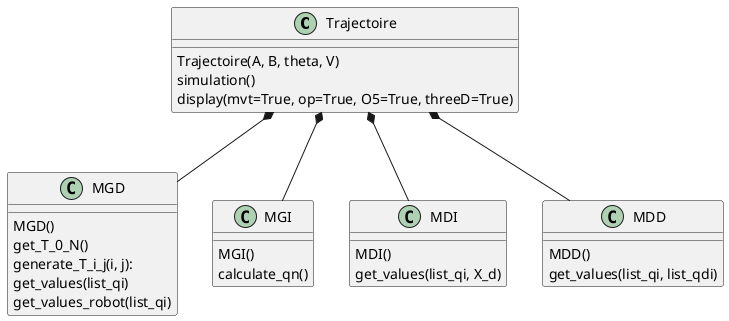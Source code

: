 @startuml
'https://plantuml.com/class-diagram

Trajectoire *-- MGD
Trajectoire *-- MGI
Trajectoire *-- MDI
Trajectoire *-- MDD

class Trajectoire {
Trajectoire(A, B, theta, V)
simulation()
display(mvt=True, op=True, O5=True, threeD=True)
}

class MGI {
MGI()
calculate_qn()
}

class MGD {
MGD()
get_T_0_N()
generate_T_i_j(i, j):
get_values(list_qi)
get_values_robot(list_qi)
}

class MDD {
MDD()
get_values(list_qi, list_qdi)
}


class MDI {
MDI()
get_values(list_qi, X_d)
}


@enduml
